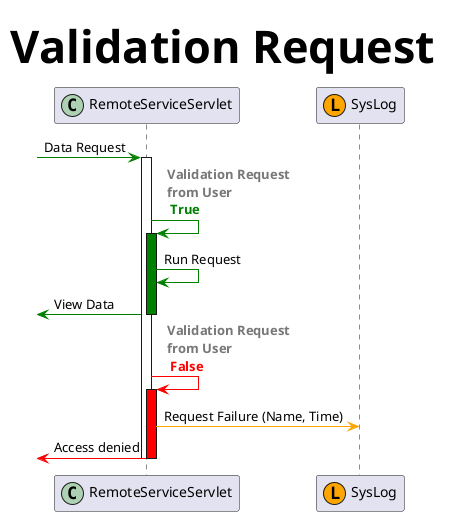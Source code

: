 @startuml

title <b><size:45>Validation Request</size></b>

participant "RemoteServiceServlet" as rss << (C, #ADD1B2) >>
participant "SysLog" as sl << (L, Orange) >>

[-[#Green]> rss: Data Request
activate rss
	rss -[#Green]> rss: <b><color:#777777> Validation Request</color></b> \n <b><color:#777777>from User </color></b> \n <b><color:#Green> True </color></b>
	activate rss #Green
		rss -[#Green]> rss : Run Request
		[<[#Green]- rss: View Data
	deactivate rss
	
	rss -[#Red]> rss: <b><color:#777777> Validation Request</color></b> \n <b><color:#777777>from User </color></b> \n <b><color:#Red> False </color></b>
	activate rss #Red
		rss -[#Orange]> sl : Request Failure (Name, Time)
		[<[#Red]- rss: Access denied
	deactivate rss
	
deactivate rss

@enduml
